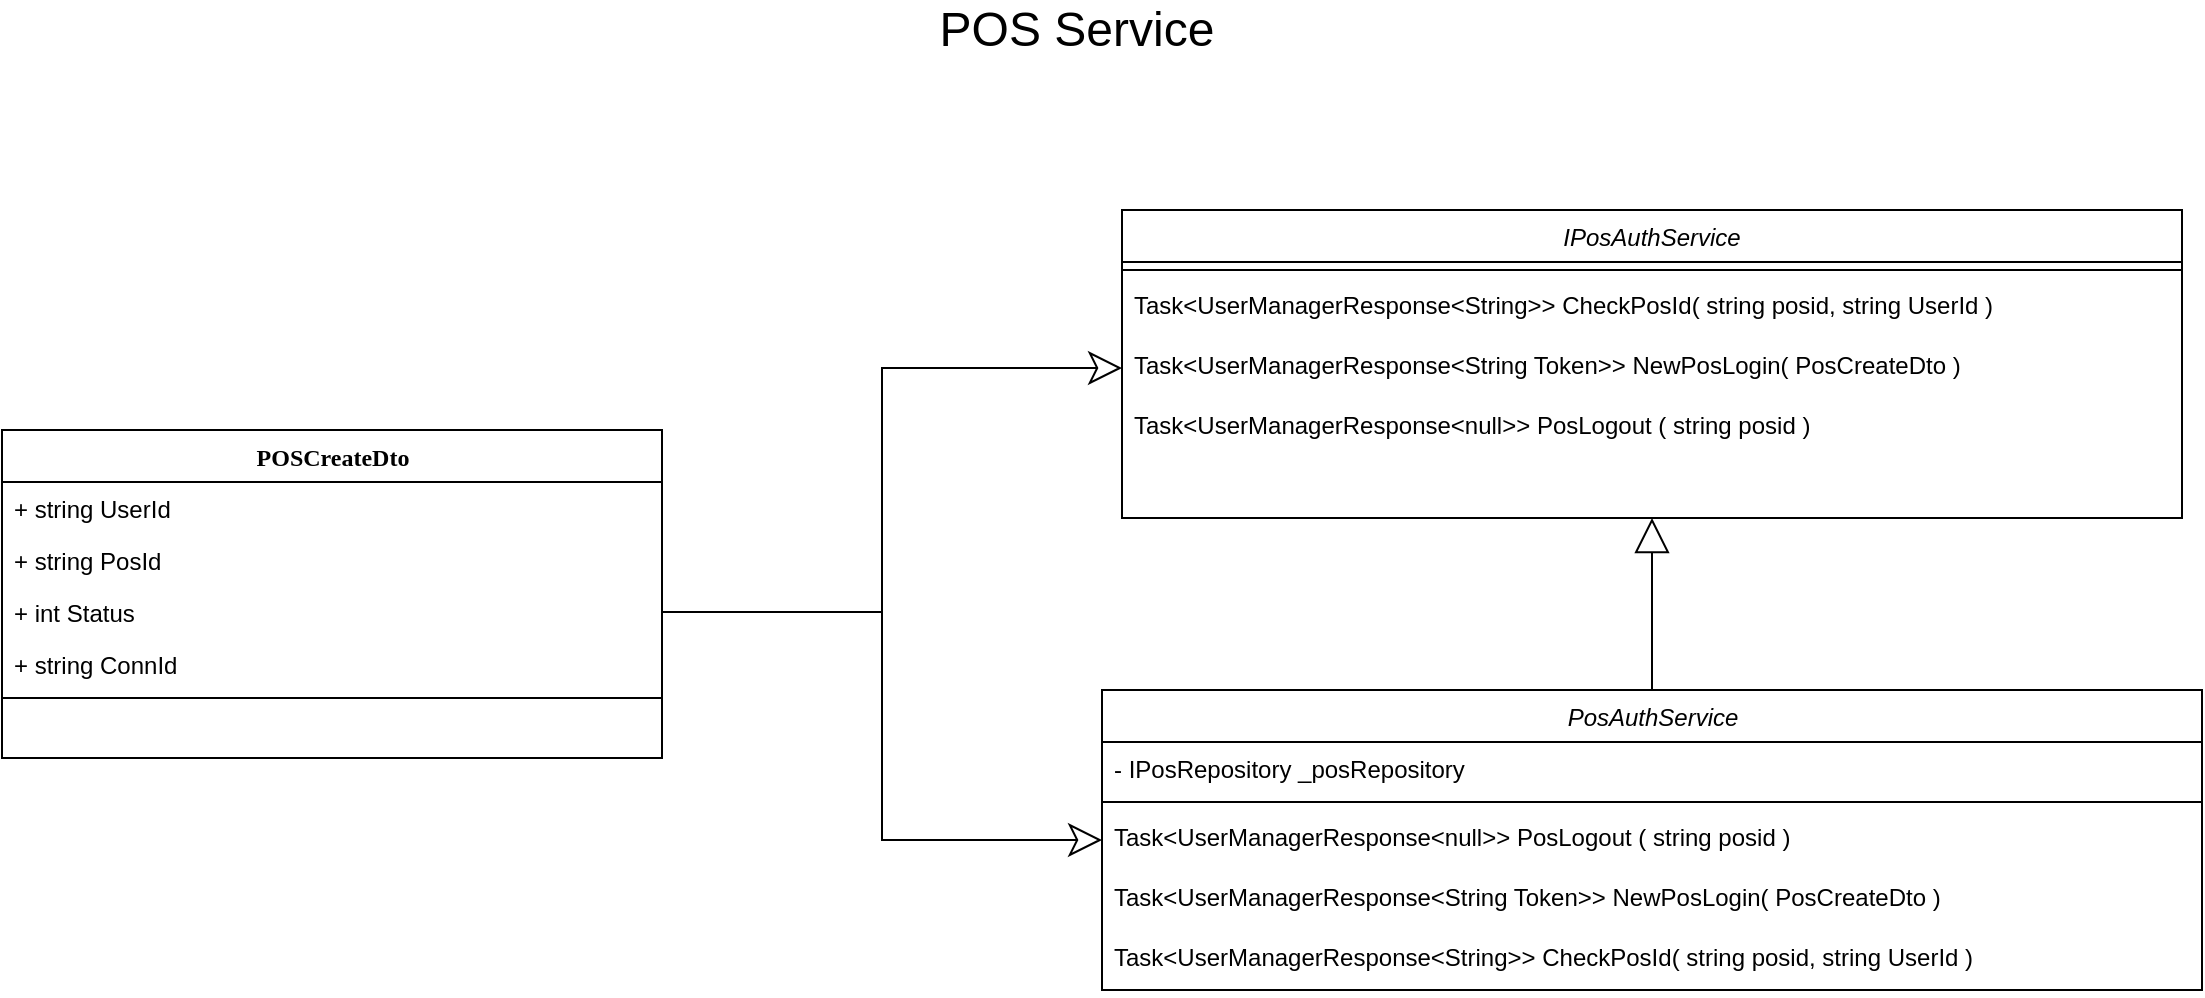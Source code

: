 <mxfile version="14.2.9" type="device"><diagram id="QkI--pBJC4bzssq41QZq" name="Page-1"><mxGraphModel dx="2272" dy="2946" grid="1" gridSize="10" guides="1" tooltips="1" connect="1" arrows="1" fold="1" page="1" pageScale="1" pageWidth="850" pageHeight="1100" math="0" shadow="0"><root><mxCell id="0"/><mxCell id="1" parent="0"/><mxCell id="noM06Llarw8SXuktYtZB-41" value="&lt;font style=&quot;font-size: 24px&quot;&gt;POS Service&lt;br&gt;&lt;/font&gt;" style="text;html=1;strokeColor=none;fillColor=none;align=center;verticalAlign=middle;whiteSpace=wrap;rounded=0;" vertex="1" parent="1"><mxGeometry x="260" y="-2130" width="305" height="20" as="geometry"/></mxCell><mxCell id="noM06Llarw8SXuktYtZB-659" value="IPosAuthService" style="swimlane;fontStyle=2;align=center;verticalAlign=top;childLayout=stackLayout;horizontal=1;startSize=26;horizontalStack=0;resizeParent=1;resizeLast=0;collapsible=1;marginBottom=0;rounded=0;shadow=0;strokeWidth=1;" vertex="1" parent="1"><mxGeometry x="435" y="-2030" width="530" height="154" as="geometry"><mxRectangle x="230" y="140" width="160" height="26" as="alternateBounds"/></mxGeometry></mxCell><mxCell id="noM06Llarw8SXuktYtZB-660" value="" style="line;html=1;strokeWidth=1;align=left;verticalAlign=middle;spacingTop=-1;spacingLeft=3;spacingRight=3;rotatable=0;labelPosition=right;points=[];portConstraint=eastwest;" vertex="1" parent="noM06Llarw8SXuktYtZB-659"><mxGeometry y="26" width="530" height="8" as="geometry"/></mxCell><mxCell id="noM06Llarw8SXuktYtZB-661" value="Task&lt;UserManagerResponse&lt;String&gt;&gt; CheckPosId( string posid, string UserId )  " style="text;align=left;verticalAlign=top;spacingLeft=4;spacingRight=4;overflow=hidden;rotatable=0;points=[[0,0.5],[1,0.5]];portConstraint=eastwest;" vertex="1" parent="noM06Llarw8SXuktYtZB-659"><mxGeometry y="34" width="530" height="30" as="geometry"/></mxCell><mxCell id="noM06Llarw8SXuktYtZB-662" value="Task&lt;UserManagerResponse&lt;String Token&gt;&gt; NewPosLogin( PosCreateDto )  " style="text;align=left;verticalAlign=top;spacingLeft=4;spacingRight=4;overflow=hidden;rotatable=0;points=[[0,0.5],[1,0.5]];portConstraint=eastwest;" vertex="1" parent="noM06Llarw8SXuktYtZB-659"><mxGeometry y="64" width="530" height="30" as="geometry"/></mxCell><mxCell id="noM06Llarw8SXuktYtZB-663" value="Task&lt;UserManagerResponse&lt;null&gt;&gt; PosLogout ( string posid )  " style="text;align=left;verticalAlign=top;spacingLeft=4;spacingRight=4;overflow=hidden;rotatable=0;points=[[0,0.5],[1,0.5]];portConstraint=eastwest;" vertex="1" parent="noM06Llarw8SXuktYtZB-659"><mxGeometry y="94" width="530" height="30" as="geometry"/></mxCell><mxCell id="noM06Llarw8SXuktYtZB-664" style="edgeStyle=orthogonalEdgeStyle;rounded=0;orthogonalLoop=1;jettySize=auto;html=1;exitX=0.5;exitY=0;exitDx=0;exitDy=0;entryX=0.5;entryY=1;entryDx=0;entryDy=0;endArrow=block;endFill=0;endSize=15;" edge="1" parent="1" source="noM06Llarw8SXuktYtZB-665" target="noM06Llarw8SXuktYtZB-659"><mxGeometry relative="1" as="geometry"/></mxCell><mxCell id="noM06Llarw8SXuktYtZB-665" value="&lt;span style=&quot;font-family: &amp;#34;helvetica&amp;#34; ; font-style: italic ; font-weight: 400&quot;&gt;PosAuthService&lt;/span&gt;" style="swimlane;html=1;fontStyle=1;align=center;verticalAlign=top;childLayout=stackLayout;horizontal=1;startSize=26;horizontalStack=0;resizeParent=1;resizeLast=0;collapsible=1;marginBottom=0;swimlaneFillColor=#ffffff;rounded=0;shadow=0;comic=0;labelBackgroundColor=none;strokeWidth=1;fillColor=none;fontFamily=Verdana;fontSize=12" vertex="1" parent="1"><mxGeometry x="425" y="-1790" width="550" height="150" as="geometry"/></mxCell><mxCell id="noM06Llarw8SXuktYtZB-666" value="- IPosRepository _posRepository" style="text;align=left;verticalAlign=top;spacingLeft=4;spacingRight=4;overflow=hidden;rotatable=0;points=[[0,0.5],[1,0.5]];portConstraint=eastwest;rounded=0;shadow=0;html=0;" vertex="1" parent="noM06Llarw8SXuktYtZB-665"><mxGeometry y="26" width="550" height="26" as="geometry"/></mxCell><mxCell id="noM06Llarw8SXuktYtZB-667" value="" style="line;html=1;strokeWidth=1;fillColor=none;align=left;verticalAlign=middle;spacingTop=-1;spacingLeft=3;spacingRight=3;rotatable=0;labelPosition=right;points=[];portConstraint=eastwest;" vertex="1" parent="noM06Llarw8SXuktYtZB-665"><mxGeometry y="52" width="550" height="8" as="geometry"/></mxCell><mxCell id="noM06Llarw8SXuktYtZB-668" value="Task&lt;UserManagerResponse&lt;null&gt;&gt; PosLogout ( string posid )  " style="text;align=left;verticalAlign=top;spacingLeft=4;spacingRight=4;overflow=hidden;rotatable=0;points=[[0,0.5],[1,0.5]];portConstraint=eastwest;" vertex="1" parent="noM06Llarw8SXuktYtZB-665"><mxGeometry y="60" width="550" height="30" as="geometry"/></mxCell><mxCell id="noM06Llarw8SXuktYtZB-669" value="Task&lt;UserManagerResponse&lt;String Token&gt;&gt; NewPosLogin( PosCreateDto )  " style="text;align=left;verticalAlign=top;spacingLeft=4;spacingRight=4;overflow=hidden;rotatable=0;points=[[0,0.5],[1,0.5]];portConstraint=eastwest;" vertex="1" parent="noM06Llarw8SXuktYtZB-665"><mxGeometry y="90" width="550" height="30" as="geometry"/></mxCell><mxCell id="noM06Llarw8SXuktYtZB-670" value="Task&lt;UserManagerResponse&lt;String&gt;&gt; CheckPosId( string posid, string UserId )  " style="text;align=left;verticalAlign=top;spacingLeft=4;spacingRight=4;overflow=hidden;rotatable=0;points=[[0,0.5],[1,0.5]];portConstraint=eastwest;" vertex="1" parent="noM06Llarw8SXuktYtZB-665"><mxGeometry y="120" width="550" height="30" as="geometry"/></mxCell><mxCell id="noM06Llarw8SXuktYtZB-671" value="POSCreateDto" style="swimlane;html=1;fontStyle=1;align=center;verticalAlign=top;childLayout=stackLayout;horizontal=1;startSize=26;horizontalStack=0;resizeParent=1;resizeLast=0;collapsible=1;marginBottom=0;swimlaneFillColor=#ffffff;rounded=0;shadow=0;comic=0;labelBackgroundColor=none;strokeWidth=1;fillColor=none;fontFamily=Verdana;fontSize=12" vertex="1" parent="1"><mxGeometry x="-125" y="-1920" width="330" height="164" as="geometry"/></mxCell><mxCell id="noM06Llarw8SXuktYtZB-672" value="+ string UserId" style="text;html=1;strokeColor=none;fillColor=none;align=left;verticalAlign=top;spacingLeft=4;spacingRight=4;whiteSpace=wrap;overflow=hidden;rotatable=0;points=[[0,0.5],[1,0.5]];portConstraint=eastwest;" vertex="1" parent="noM06Llarw8SXuktYtZB-671"><mxGeometry y="26" width="330" height="26" as="geometry"/></mxCell><mxCell id="noM06Llarw8SXuktYtZB-673" value="+ string PosId" style="text;html=1;strokeColor=none;fillColor=none;align=left;verticalAlign=top;spacingLeft=4;spacingRight=4;whiteSpace=wrap;overflow=hidden;rotatable=0;points=[[0,0.5],[1,0.5]];portConstraint=eastwest;" vertex="1" parent="noM06Llarw8SXuktYtZB-671"><mxGeometry y="52" width="330" height="26" as="geometry"/></mxCell><mxCell id="noM06Llarw8SXuktYtZB-674" value="+ int Status" style="text;html=1;strokeColor=none;fillColor=none;align=left;verticalAlign=top;spacingLeft=4;spacingRight=4;whiteSpace=wrap;overflow=hidden;rotatable=0;points=[[0,0.5],[1,0.5]];portConstraint=eastwest;" vertex="1" parent="noM06Llarw8SXuktYtZB-671"><mxGeometry y="78" width="330" height="26" as="geometry"/></mxCell><mxCell id="noM06Llarw8SXuktYtZB-675" value="+ string ConnId" style="text;html=1;strokeColor=none;fillColor=none;align=left;verticalAlign=top;spacingLeft=4;spacingRight=4;whiteSpace=wrap;overflow=hidden;rotatable=0;points=[[0,0.5],[1,0.5]];portConstraint=eastwest;" vertex="1" parent="noM06Llarw8SXuktYtZB-671"><mxGeometry y="104" width="330" height="26" as="geometry"/></mxCell><mxCell id="noM06Llarw8SXuktYtZB-676" value="" style="line;html=1;strokeWidth=1;fillColor=none;align=left;verticalAlign=middle;spacingTop=-1;spacingLeft=3;spacingRight=3;rotatable=0;labelPosition=right;points=[];portConstraint=eastwest;" vertex="1" parent="noM06Llarw8SXuktYtZB-671"><mxGeometry y="130" width="330" height="8" as="geometry"/></mxCell><mxCell id="noM06Llarw8SXuktYtZB-677" style="edgeStyle=orthogonalEdgeStyle;rounded=0;orthogonalLoop=1;jettySize=auto;html=1;exitX=1;exitY=0.5;exitDx=0;exitDy=0;endArrow=classic;endFill=0;endSize=14;" edge="1" parent="1" source="noM06Llarw8SXuktYtZB-674" target="noM06Llarw8SXuktYtZB-662"><mxGeometry relative="1" as="geometry"/></mxCell><mxCell id="noM06Llarw8SXuktYtZB-678" style="edgeStyle=orthogonalEdgeStyle;rounded=0;orthogonalLoop=1;jettySize=auto;html=1;exitX=1;exitY=0.5;exitDx=0;exitDy=0;entryX=0;entryY=0.5;entryDx=0;entryDy=0;endArrow=classic;endFill=0;endSize=14;" edge="1" parent="1" source="noM06Llarw8SXuktYtZB-674" target="noM06Llarw8SXuktYtZB-668"><mxGeometry relative="1" as="geometry"><Array as="points"><mxPoint x="315" y="-1829"/><mxPoint x="315" y="-1715"/></Array></mxGeometry></mxCell></root></mxGraphModel></diagram></mxfile>